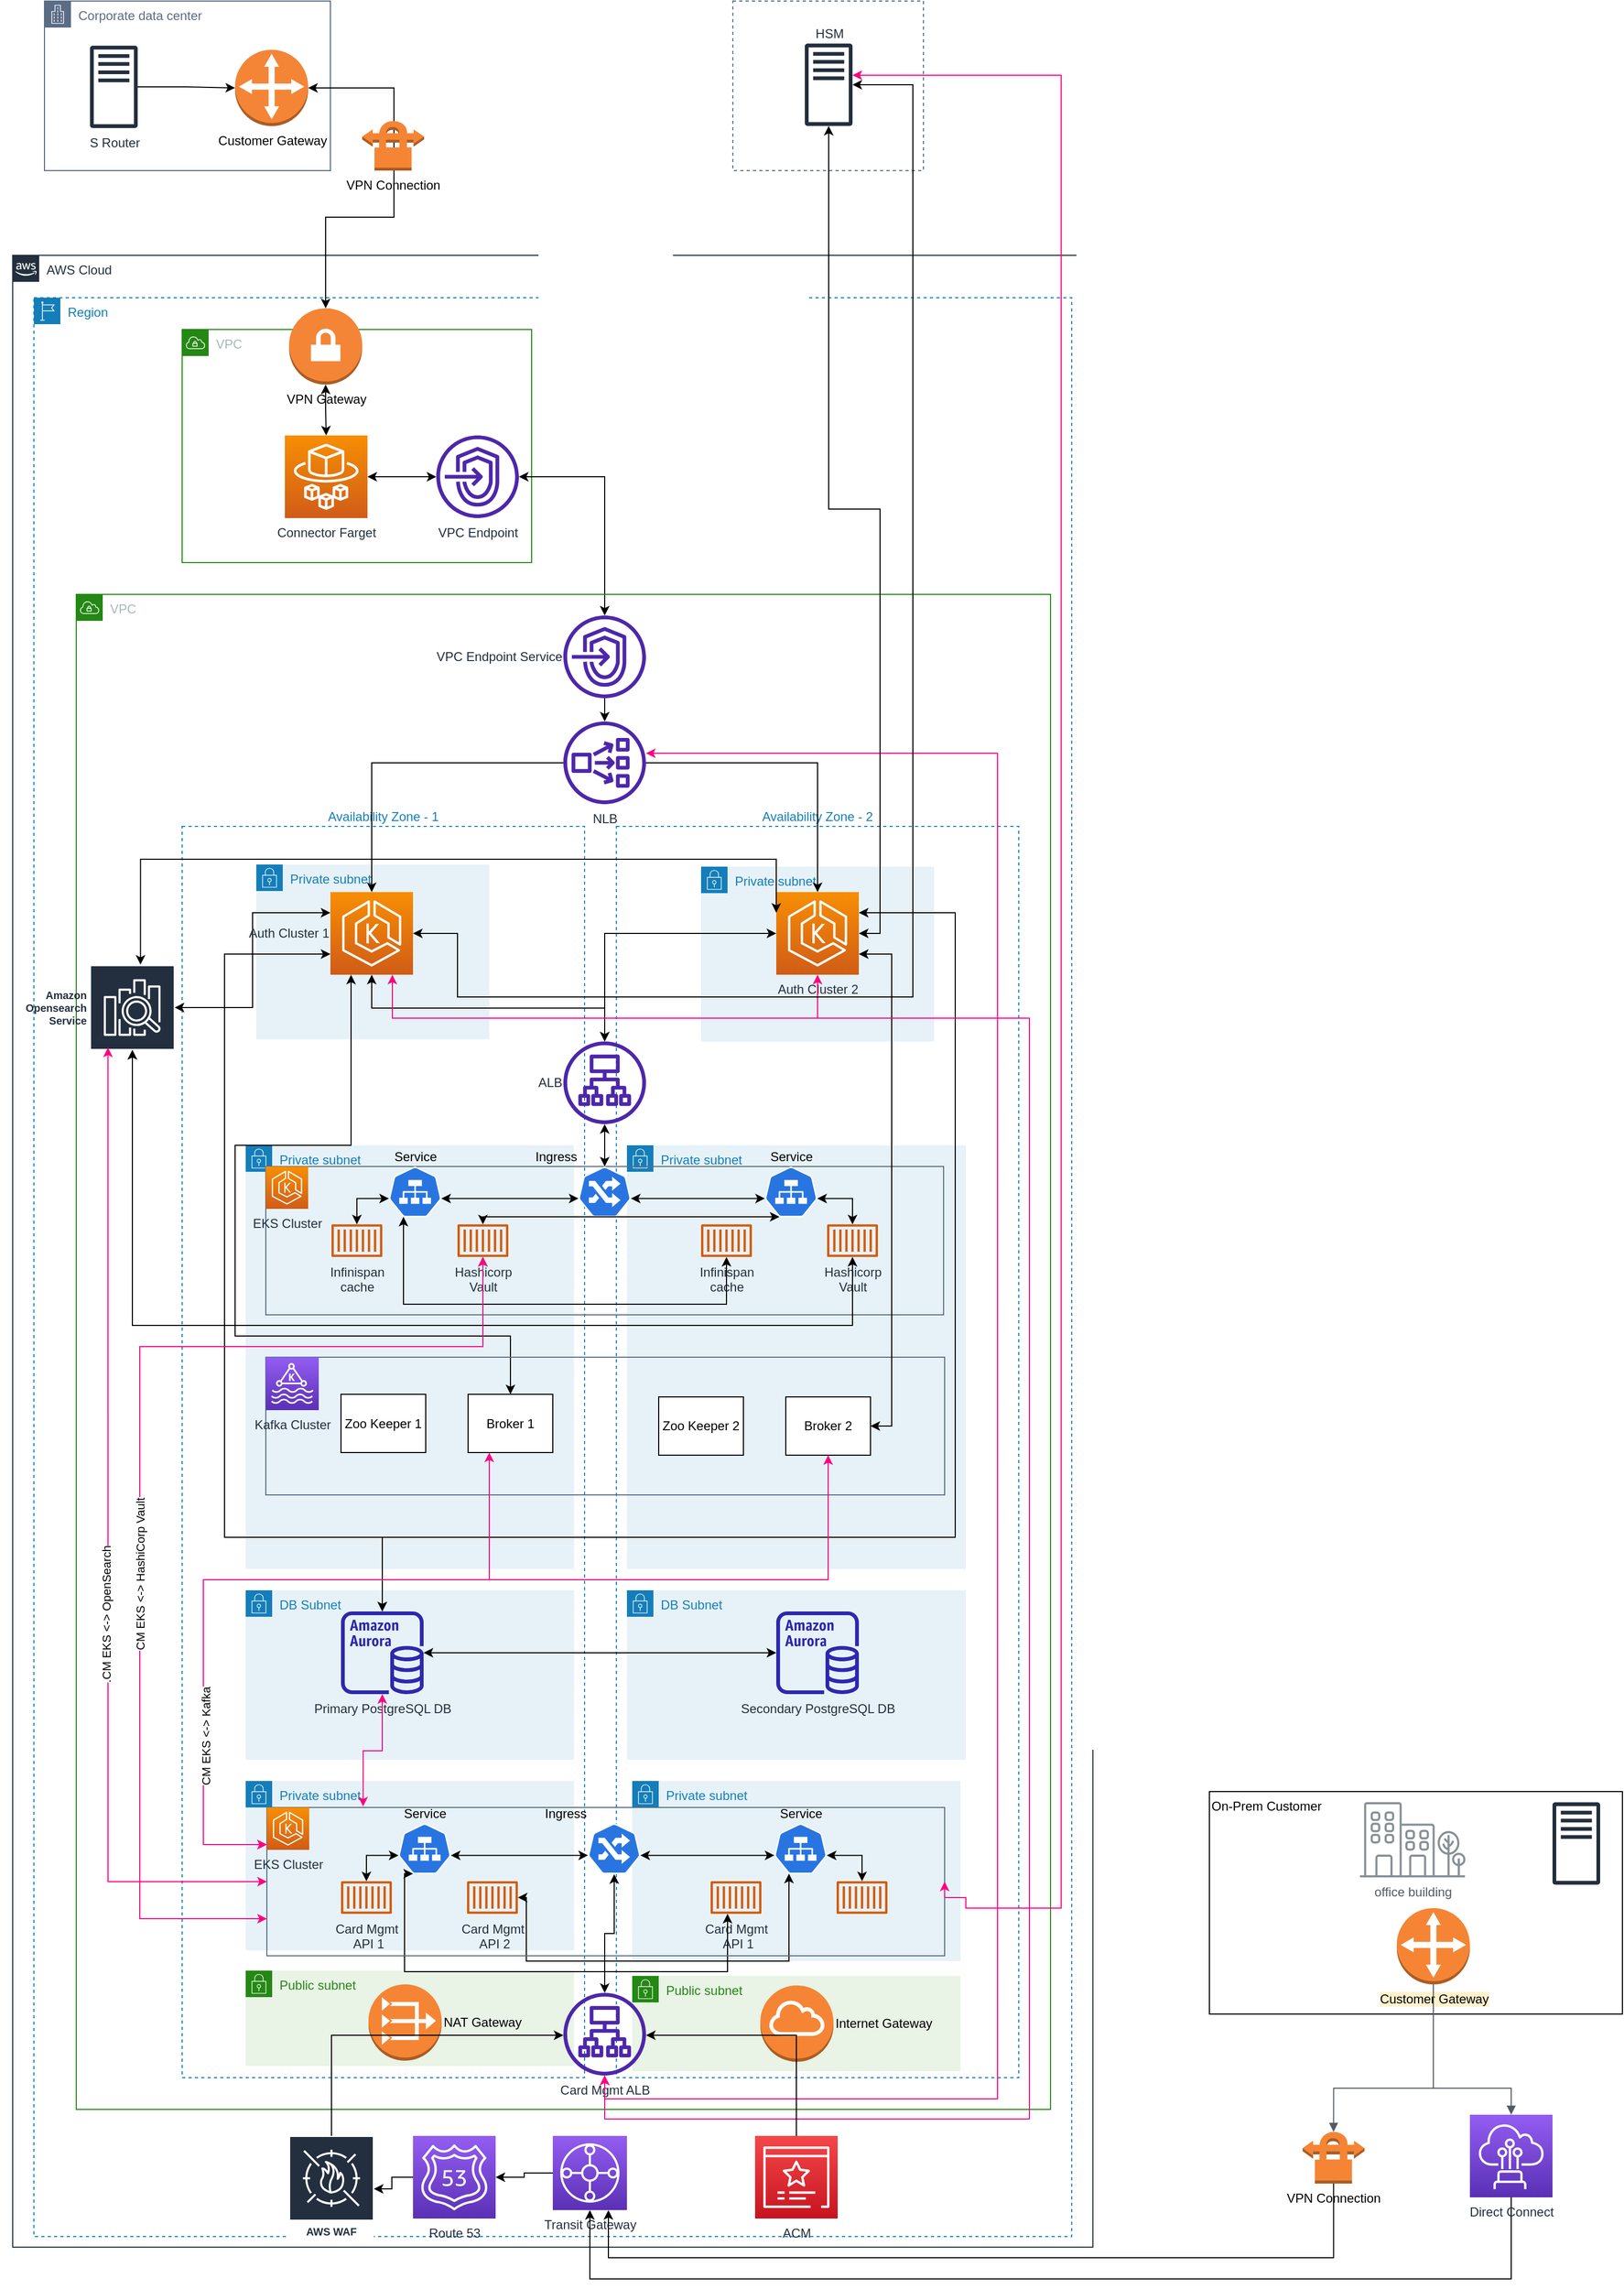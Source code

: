 <mxfile version="17.5.0" type="github">
  <diagram id="ZLm3gOEqDaADDMG7zsBQ" name="Page-1">
    <mxGraphModel dx="1038" dy="579" grid="1" gridSize="10" guides="1" tooltips="1" connect="1" arrows="1" fold="1" page="1" pageScale="1" pageWidth="850" pageHeight="1100" math="0" shadow="0">
      <root>
        <mxCell id="0" />
        <mxCell id="1" parent="0" />
        <mxCell id="WpvP-rq0O9A4-NwhxeJN-8" value="" style="fillColor=none;strokeColor=#5A6C86;dashed=1;verticalAlign=top;fontStyle=0;fontColor=#5A6C86;" parent="1" vertex="1">
          <mxGeometry x="700" y="40" width="180" height="160" as="geometry" />
        </mxCell>
        <mxCell id="sWBqQdJsFsiWwsDBz4wd-2" value="AWS Cloud" style="points=[[0,0],[0.25,0],[0.5,0],[0.75,0],[1,0],[1,0.25],[1,0.5],[1,0.75],[1,1],[0.75,1],[0.5,1],[0.25,1],[0,1],[0,0.75],[0,0.5],[0,0.25]];outlineConnect=0;gradientColor=none;html=1;whiteSpace=wrap;fontSize=12;fontStyle=0;container=1;pointerEvents=0;collapsible=0;recursiveResize=0;shape=mxgraph.aws4.group;grIcon=mxgraph.aws4.group_aws_cloud_alt;strokeColor=#232F3E;fillColor=none;verticalAlign=top;align=left;spacingLeft=30;fontColor=#232F3E;dashed=0;" parent="1" vertex="1">
          <mxGeometry x="20" y="280" width="1020" height="1880" as="geometry" />
        </mxCell>
        <mxCell id="sWBqQdJsFsiWwsDBz4wd-3" value="Region" style="points=[[0,0],[0.25,0],[0.5,0],[0.75,0],[1,0],[1,0.25],[1,0.5],[1,0.75],[1,1],[0.75,1],[0.5,1],[0.25,1],[0,1],[0,0.75],[0,0.5],[0,0.25]];outlineConnect=0;gradientColor=none;html=1;whiteSpace=wrap;fontSize=12;fontStyle=0;container=1;pointerEvents=0;collapsible=0;recursiveResize=0;shape=mxgraph.aws4.group;grIcon=mxgraph.aws4.group_region;strokeColor=#147EBA;fillColor=none;verticalAlign=top;align=left;spacingLeft=30;fontColor=#147EBA;dashed=1;" parent="sWBqQdJsFsiWwsDBz4wd-2" vertex="1">
          <mxGeometry x="20" y="40" width="980" height="1830" as="geometry" />
        </mxCell>
        <mxCell id="sWBqQdJsFsiWwsDBz4wd-5" value="VPC" style="points=[[0,0],[0.25,0],[0.5,0],[0.75,0],[1,0],[1,0.25],[1,0.5],[1,0.75],[1,1],[0.75,1],[0.5,1],[0.25,1],[0,1],[0,0.75],[0,0.5],[0,0.25]];outlineConnect=0;gradientColor=none;html=1;whiteSpace=wrap;fontSize=12;fontStyle=0;container=1;pointerEvents=0;collapsible=0;recursiveResize=0;shape=mxgraph.aws4.group;grIcon=mxgraph.aws4.group_vpc;strokeColor=#248814;fillColor=none;verticalAlign=top;align=left;spacingLeft=30;fontColor=#AAB7B8;dashed=0;" parent="sWBqQdJsFsiWwsDBz4wd-3" vertex="1">
          <mxGeometry x="140" y="30" width="330" height="220" as="geometry" />
        </mxCell>
        <mxCell id="sWBqQdJsFsiWwsDBz4wd-17" style="edgeStyle=orthogonalEdgeStyle;rounded=0;orthogonalLoop=1;jettySize=auto;html=1;startArrow=classic;startFill=1;" parent="sWBqQdJsFsiWwsDBz4wd-5" source="sWBqQdJsFsiWwsDBz4wd-14" target="sWBqQdJsFsiWwsDBz4wd-16" edge="1">
          <mxGeometry relative="1" as="geometry" />
        </mxCell>
        <mxCell id="sWBqQdJsFsiWwsDBz4wd-14" value="Connector Farget" style="sketch=0;points=[[0,0,0],[0.25,0,0],[0.5,0,0],[0.75,0,0],[1,0,0],[0,1,0],[0.25,1,0],[0.5,1,0],[0.75,1,0],[1,1,0],[0,0.25,0],[0,0.5,0],[0,0.75,0],[1,0.25,0],[1,0.5,0],[1,0.75,0]];outlineConnect=0;fontColor=#232F3E;gradientColor=#F78E04;gradientDirection=north;fillColor=#D05C17;strokeColor=#ffffff;dashed=0;verticalLabelPosition=bottom;verticalAlign=top;align=center;html=1;fontSize=12;fontStyle=0;aspect=fixed;shape=mxgraph.aws4.resourceIcon;resIcon=mxgraph.aws4.fargate;" parent="sWBqQdJsFsiWwsDBz4wd-5" vertex="1">
          <mxGeometry x="97" y="100" width="78" height="78" as="geometry" />
        </mxCell>
        <mxCell id="sWBqQdJsFsiWwsDBz4wd-16" value="VPC Endpoint" style="sketch=0;outlineConnect=0;fontColor=#232F3E;gradientColor=none;fillColor=#4D27AA;strokeColor=none;dashed=0;verticalLabelPosition=bottom;verticalAlign=top;align=center;html=1;fontSize=12;fontStyle=0;aspect=fixed;pointerEvents=1;shape=mxgraph.aws4.endpoints;" parent="sWBqQdJsFsiWwsDBz4wd-5" vertex="1">
          <mxGeometry x="240" y="100" width="78" height="78" as="geometry" />
        </mxCell>
        <mxCell id="sWBqQdJsFsiWwsDBz4wd-15" style="edgeStyle=orthogonalEdgeStyle;rounded=0;orthogonalLoop=1;jettySize=auto;html=1;startArrow=classic;startFill=1;" parent="sWBqQdJsFsiWwsDBz4wd-3" source="sWBqQdJsFsiWwsDBz4wd-10" target="sWBqQdJsFsiWwsDBz4wd-14" edge="1">
          <mxGeometry relative="1" as="geometry" />
        </mxCell>
        <mxCell id="sWBqQdJsFsiWwsDBz4wd-10" value="VPN Gateway" style="outlineConnect=0;dashed=0;verticalLabelPosition=bottom;verticalAlign=top;align=center;html=1;shape=mxgraph.aws3.vpn_gateway;fillColor=#F58536;gradientColor=none;" parent="sWBqQdJsFsiWwsDBz4wd-3" vertex="1">
          <mxGeometry x="241" y="10" width="69" height="72" as="geometry" />
        </mxCell>
        <mxCell id="sWBqQdJsFsiWwsDBz4wd-20" style="edgeStyle=orthogonalEdgeStyle;rounded=0;orthogonalLoop=1;jettySize=auto;html=1;startArrow=classic;startFill=1;" parent="sWBqQdJsFsiWwsDBz4wd-3" source="sWBqQdJsFsiWwsDBz4wd-16" target="sWBqQdJsFsiWwsDBz4wd-19" edge="1">
          <mxGeometry relative="1" as="geometry" />
        </mxCell>
        <mxCell id="sWBqQdJsFsiWwsDBz4wd-18" value="VPC" style="points=[[0,0],[0.25,0],[0.5,0],[0.75,0],[1,0],[1,0.25],[1,0.5],[1,0.75],[1,1],[0.75,1],[0.5,1],[0.25,1],[0,1],[0,0.75],[0,0.5],[0,0.25]];outlineConnect=0;gradientColor=none;html=1;whiteSpace=wrap;fontSize=12;fontStyle=0;container=1;pointerEvents=0;collapsible=0;recursiveResize=0;shape=mxgraph.aws4.group;grIcon=mxgraph.aws4.group_vpc;strokeColor=#248814;fillColor=none;verticalAlign=top;align=left;spacingLeft=30;fontColor=#AAB7B8;dashed=0;" parent="sWBqQdJsFsiWwsDBz4wd-3" vertex="1">
          <mxGeometry x="40" y="280" width="920" height="1430" as="geometry" />
        </mxCell>
        <mxCell id="tCZooeBgcqym8o7pdkqs-21" value="Public subnet" style="points=[[0,0],[0.25,0],[0.5,0],[0.75,0],[1,0],[1,0.25],[1,0.5],[1,0.75],[1,1],[0.75,1],[0.5,1],[0.25,1],[0,1],[0,0.75],[0,0.5],[0,0.25]];outlineConnect=0;gradientColor=none;html=1;whiteSpace=wrap;fontSize=12;fontStyle=0;container=1;pointerEvents=0;collapsible=0;recursiveResize=0;shape=mxgraph.aws4.group;grIcon=mxgraph.aws4.group_security_group;grStroke=0;strokeColor=#248814;fillColor=#E9F3E6;verticalAlign=top;align=left;spacingLeft=30;fontColor=#248814;dashed=0;" vertex="1" parent="sWBqQdJsFsiWwsDBz4wd-18">
          <mxGeometry x="160" y="1299" width="310" height="90" as="geometry" />
        </mxCell>
        <mxCell id="tCZooeBgcqym8o7pdkqs-23" value="NAT Gateway" style="outlineConnect=0;dashed=0;verticalLabelPosition=middle;verticalAlign=middle;align=left;html=1;shape=mxgraph.aws3.vpc_nat_gateway;fillColor=#F58534;gradientColor=none;labelPosition=right;" vertex="1" parent="tCZooeBgcqym8o7pdkqs-21">
          <mxGeometry x="116" y="13" width="69" height="72" as="geometry" />
        </mxCell>
        <mxCell id="yjxdZcu7dKZ7Ev10e8hE-45" value="Availability Zone - 1" style="fillColor=none;strokeColor=#147EBA;dashed=1;verticalAlign=bottom;fontStyle=0;fontColor=#147EBA;labelPosition=center;verticalLabelPosition=top;align=center;" parent="sWBqQdJsFsiWwsDBz4wd-18" vertex="1">
          <mxGeometry x="100" y="219" width="380" height="1181" as="geometry" />
        </mxCell>
        <mxCell id="WpvP-rq0O9A4-NwhxeJN-1" value="Availability Zone - 2" style="fillColor=none;strokeColor=#147EBA;dashed=1;verticalAlign=bottom;fontStyle=0;fontColor=#147EBA;labelPosition=center;verticalLabelPosition=top;align=center;" parent="sWBqQdJsFsiWwsDBz4wd-18" vertex="1">
          <mxGeometry x="510" y="219" width="380" height="1181" as="geometry" />
        </mxCell>
        <mxCell id="yjxdZcu7dKZ7Ev10e8hE-30" value="Private subnet" style="points=[[0,0],[0.25,0],[0.5,0],[0.75,0],[1,0],[1,0.25],[1,0.5],[1,0.75],[1,1],[0.75,1],[0.5,1],[0.25,1],[0,1],[0,0.75],[0,0.5],[0,0.25]];outlineConnect=0;gradientColor=none;html=1;whiteSpace=wrap;fontSize=12;fontStyle=0;container=1;pointerEvents=0;collapsible=0;recursiveResize=0;shape=mxgraph.aws4.group;grIcon=mxgraph.aws4.group_security_group;grStroke=0;strokeColor=#147EBA;fillColor=#E6F2F8;verticalAlign=top;align=left;spacingLeft=30;fontColor=#147EBA;dashed=0;" parent="sWBqQdJsFsiWwsDBz4wd-18" vertex="1">
          <mxGeometry x="525" y="1120" width="310" height="170" as="geometry" />
        </mxCell>
        <mxCell id="yjxdZcu7dKZ7Ev10e8hE-29" value="Private subnet" style="points=[[0,0],[0.25,0],[0.5,0],[0.75,0],[1,0],[1,0.25],[1,0.5],[1,0.75],[1,1],[0.75,1],[0.5,1],[0.25,1],[0,1],[0,0.75],[0,0.5],[0,0.25]];outlineConnect=0;gradientColor=none;html=1;whiteSpace=wrap;fontSize=12;fontStyle=0;container=1;pointerEvents=0;collapsible=0;recursiveResize=0;shape=mxgraph.aws4.group;grIcon=mxgraph.aws4.group_security_group;grStroke=0;strokeColor=#147EBA;fillColor=#E6F2F8;verticalAlign=top;align=left;spacingLeft=30;fontColor=#147EBA;dashed=0;" parent="sWBqQdJsFsiWwsDBz4wd-18" vertex="1">
          <mxGeometry x="160" y="1120" width="310" height="160" as="geometry" />
        </mxCell>
        <mxCell id="yjxdZcu7dKZ7Ev10e8hE-16" value="Service" style="sketch=0;html=1;dashed=0;whitespace=wrap;fillColor=#2875E2;strokeColor=#ffffff;points=[[0.005,0.63,0],[0.1,0.2,0],[0.9,0.2,0],[0.5,0,0],[0.995,0.63,0],[0.72,0.99,0],[0.5,1,0],[0.28,0.99,0]];shape=mxgraph.kubernetes.icon;prIcon=svc;labelPosition=center;verticalLabelPosition=top;align=center;verticalAlign=bottom;" parent="yjxdZcu7dKZ7Ev10e8hE-29" vertex="1">
          <mxGeometry x="144" y="40" width="50" height="48" as="geometry" />
        </mxCell>
        <mxCell id="yjxdZcu7dKZ7Ev10e8hE-15" value="Ingress" style="sketch=0;html=1;dashed=0;whitespace=wrap;fillColor=#2875E2;strokeColor=#ffffff;points=[[0.005,0.63,0],[0.1,0.2,0],[0.9,0.2,0],[0.5,0,0],[0.995,0.63,0],[0.72,0.99,0],[0.5,1,0],[0.28,0.99,0]];shape=mxgraph.kubernetes.icon;prIcon=ing;labelPosition=left;verticalLabelPosition=top;align=right;verticalAlign=bottom;" parent="yjxdZcu7dKZ7Ev10e8hE-29" vertex="1">
          <mxGeometry x="323" y="40" width="50" height="48" as="geometry" />
        </mxCell>
        <mxCell id="yjxdZcu7dKZ7Ev10e8hE-17" value="Service" style="sketch=0;html=1;dashed=0;whitespace=wrap;fillColor=#2875E2;strokeColor=#ffffff;points=[[0.005,0.63,0],[0.1,0.2,0],[0.9,0.2,0],[0.5,0,0],[0.995,0.63,0],[0.72,0.99,0],[0.5,1,0],[0.28,0.99,0]];shape=mxgraph.kubernetes.icon;prIcon=svc;labelPosition=center;verticalLabelPosition=top;align=center;verticalAlign=bottom;" parent="yjxdZcu7dKZ7Ev10e8hE-29" vertex="1">
          <mxGeometry x="499" y="40" width="50" height="48" as="geometry" />
        </mxCell>
        <mxCell id="yjxdZcu7dKZ7Ev10e8hE-13" value="&lt;span style=&quot;color: rgba(0 , 0 , 0 , 0) ; font-family: monospace ; font-size: 0px&quot;&gt;C&lt;/span&gt;" style="sketch=0;outlineConnect=0;fontColor=#232F3E;gradientColor=none;fillColor=#D45B07;strokeColor=none;dashed=0;verticalLabelPosition=bottom;verticalAlign=top;align=center;html=1;fontSize=12;fontStyle=0;aspect=fixed;pointerEvents=1;shape=mxgraph.aws4.container_1;" parent="yjxdZcu7dKZ7Ev10e8hE-29" vertex="1">
          <mxGeometry x="558" y="94.5" width="48" height="31" as="geometry" />
        </mxCell>
        <mxCell id="yjxdZcu7dKZ7Ev10e8hE-12" value="Card Mgmt&lt;br&gt;&amp;nbsp;API 1" style="sketch=0;outlineConnect=0;fontColor=#232F3E;gradientColor=none;fillColor=#D45B07;strokeColor=none;dashed=0;verticalLabelPosition=bottom;verticalAlign=top;align=center;html=1;fontSize=12;fontStyle=0;aspect=fixed;pointerEvents=1;shape=mxgraph.aws4.container_1;" parent="yjxdZcu7dKZ7Ev10e8hE-29" vertex="1">
          <mxGeometry x="439" y="94.5" width="48" height="31" as="geometry" />
        </mxCell>
        <mxCell id="yjxdZcu7dKZ7Ev10e8hE-11" value="Card Mgmt&lt;br&gt;&amp;nbsp;API 2" style="sketch=0;outlineConnect=0;fontColor=#232F3E;gradientColor=none;fillColor=#D45B07;strokeColor=none;dashed=0;verticalLabelPosition=bottom;verticalAlign=top;align=center;html=1;fontSize=12;fontStyle=0;aspect=fixed;pointerEvents=1;shape=mxgraph.aws4.container_1;" parent="yjxdZcu7dKZ7Ev10e8hE-29" vertex="1">
          <mxGeometry x="209" y="94.5" width="48" height="31" as="geometry" />
        </mxCell>
        <mxCell id="yjxdZcu7dKZ7Ev10e8hE-10" value="Card Mgmt&lt;br&gt;&amp;nbsp;API 1" style="sketch=0;outlineConnect=0;fontColor=#232F3E;gradientColor=none;fillColor=#D45B07;strokeColor=none;dashed=0;verticalLabelPosition=bottom;verticalAlign=top;align=center;html=1;fontSize=12;fontStyle=0;aspect=fixed;pointerEvents=1;shape=mxgraph.aws4.container_1;" parent="yjxdZcu7dKZ7Ev10e8hE-29" vertex="1">
          <mxGeometry x="90" y="94.5" width="48" height="31" as="geometry" />
        </mxCell>
        <mxCell id="yjxdZcu7dKZ7Ev10e8hE-18" style="edgeStyle=orthogonalEdgeStyle;rounded=0;orthogonalLoop=1;jettySize=auto;html=1;exitX=0.005;exitY=0.63;exitDx=0;exitDy=0;exitPerimeter=0;entryX=0.995;entryY=0.63;entryDx=0;entryDy=0;entryPerimeter=0;startArrow=classic;startFill=1;" parent="yjxdZcu7dKZ7Ev10e8hE-29" source="yjxdZcu7dKZ7Ev10e8hE-15" target="yjxdZcu7dKZ7Ev10e8hE-16" edge="1">
          <mxGeometry relative="1" as="geometry" />
        </mxCell>
        <mxCell id="yjxdZcu7dKZ7Ev10e8hE-21" style="edgeStyle=orthogonalEdgeStyle;rounded=0;orthogonalLoop=1;jettySize=auto;html=1;exitX=0.995;exitY=0.63;exitDx=0;exitDy=0;exitPerimeter=0;entryX=0.005;entryY=0.63;entryDx=0;entryDy=0;entryPerimeter=0;startArrow=classic;startFill=1;" parent="yjxdZcu7dKZ7Ev10e8hE-29" source="yjxdZcu7dKZ7Ev10e8hE-15" target="yjxdZcu7dKZ7Ev10e8hE-17" edge="1">
          <mxGeometry relative="1" as="geometry" />
        </mxCell>
        <mxCell id="yjxdZcu7dKZ7Ev10e8hE-22" style="edgeStyle=orthogonalEdgeStyle;rounded=0;orthogonalLoop=1;jettySize=auto;html=1;exitX=0.995;exitY=0.63;exitDx=0;exitDy=0;exitPerimeter=0;startArrow=classic;startFill=1;" parent="yjxdZcu7dKZ7Ev10e8hE-29" source="yjxdZcu7dKZ7Ev10e8hE-17" target="yjxdZcu7dKZ7Ev10e8hE-13" edge="1">
          <mxGeometry relative="1" as="geometry" />
        </mxCell>
        <mxCell id="yjxdZcu7dKZ7Ev10e8hE-20" style="edgeStyle=orthogonalEdgeStyle;rounded=0;orthogonalLoop=1;jettySize=auto;html=1;exitX=0.28;exitY=0.99;exitDx=0;exitDy=0;exitPerimeter=0;startArrow=classic;startFill=1;" parent="yjxdZcu7dKZ7Ev10e8hE-29" source="yjxdZcu7dKZ7Ev10e8hE-16" target="yjxdZcu7dKZ7Ev10e8hE-12" edge="1">
          <mxGeometry relative="1" as="geometry">
            <Array as="points">
              <mxPoint x="150" y="88" />
              <mxPoint x="150" y="180" />
              <mxPoint x="455" y="180" />
            </Array>
          </mxGeometry>
        </mxCell>
        <mxCell id="yjxdZcu7dKZ7Ev10e8hE-23" style="edgeStyle=orthogonalEdgeStyle;rounded=0;orthogonalLoop=1;jettySize=auto;html=1;exitX=0.28;exitY=0.99;exitDx=0;exitDy=0;exitPerimeter=0;startArrow=classic;startFill=1;" parent="yjxdZcu7dKZ7Ev10e8hE-29" source="yjxdZcu7dKZ7Ev10e8hE-17" target="yjxdZcu7dKZ7Ev10e8hE-11" edge="1">
          <mxGeometry relative="1" as="geometry">
            <Array as="points">
              <mxPoint x="513" y="170" />
              <mxPoint x="265" y="170" />
              <mxPoint x="265" y="110" />
            </Array>
          </mxGeometry>
        </mxCell>
        <mxCell id="yjxdZcu7dKZ7Ev10e8hE-19" style="edgeStyle=orthogonalEdgeStyle;rounded=0;orthogonalLoop=1;jettySize=auto;html=1;exitX=0.005;exitY=0.63;exitDx=0;exitDy=0;exitPerimeter=0;startArrow=classic;startFill=1;" parent="yjxdZcu7dKZ7Ev10e8hE-29" source="yjxdZcu7dKZ7Ev10e8hE-16" target="yjxdZcu7dKZ7Ev10e8hE-10" edge="1">
          <mxGeometry relative="1" as="geometry" />
        </mxCell>
        <mxCell id="yjxdZcu7dKZ7Ev10e8hE-9" value="" style="fillColor=none;strokeColor=#5A6C86;verticalAlign=top;fontStyle=0;fontColor=#5A6C86;" parent="yjxdZcu7dKZ7Ev10e8hE-29" vertex="1">
          <mxGeometry x="20" y="25" width="640" height="140" as="geometry" />
        </mxCell>
        <mxCell id="yjxdZcu7dKZ7Ev10e8hE-6" value="DB Subnet" style="points=[[0,0],[0.25,0],[0.5,0],[0.75,0],[1,0],[1,0.25],[1,0.5],[1,0.75],[1,1],[0.75,1],[0.5,1],[0.25,1],[0,1],[0,0.75],[0,0.5],[0,0.25]];outlineConnect=0;gradientColor=none;html=1;whiteSpace=wrap;fontSize=12;fontStyle=0;container=1;pointerEvents=0;collapsible=0;recursiveResize=0;shape=mxgraph.aws4.group;grIcon=mxgraph.aws4.group_security_group;grStroke=0;strokeColor=#147EBA;fillColor=#E6F2F8;verticalAlign=top;align=left;spacingLeft=30;fontColor=#147EBA;dashed=0;" parent="sWBqQdJsFsiWwsDBz4wd-18" vertex="1">
          <mxGeometry x="520" y="940" width="320" height="160" as="geometry" />
        </mxCell>
        <mxCell id="yjxdZcu7dKZ7Ev10e8hE-5" value="DB Subnet" style="points=[[0,0],[0.25,0],[0.5,0],[0.75,0],[1,0],[1,0.25],[1,0.5],[1,0.75],[1,1],[0.75,1],[0.5,1],[0.25,1],[0,1],[0,0.75],[0,0.5],[0,0.25]];outlineConnect=0;gradientColor=none;html=1;whiteSpace=wrap;fontSize=12;fontStyle=0;container=1;pointerEvents=0;collapsible=0;recursiveResize=0;shape=mxgraph.aws4.group;grIcon=mxgraph.aws4.group_security_group;grStroke=0;strokeColor=#147EBA;fillColor=#E6F2F8;verticalAlign=top;align=left;spacingLeft=30;fontColor=#147EBA;dashed=0;" parent="sWBqQdJsFsiWwsDBz4wd-18" vertex="1">
          <mxGeometry x="160" y="940" width="310" height="160" as="geometry" />
        </mxCell>
        <mxCell id="yjxdZcu7dKZ7Ev10e8hE-4" value="Private subnet" style="points=[[0,0],[0.25,0],[0.5,0],[0.75,0],[1,0],[1,0.25],[1,0.5],[1,0.75],[1,1],[0.75,1],[0.5,1],[0.25,1],[0,1],[0,0.75],[0,0.5],[0,0.25]];outlineConnect=0;gradientColor=none;html=1;whiteSpace=wrap;fontSize=12;fontStyle=0;container=1;pointerEvents=0;collapsible=0;recursiveResize=0;shape=mxgraph.aws4.group;grIcon=mxgraph.aws4.group_security_group;grStroke=0;strokeColor=#147EBA;fillColor=#E6F2F8;verticalAlign=top;align=left;spacingLeft=30;fontColor=#147EBA;dashed=0;" parent="sWBqQdJsFsiWwsDBz4wd-18" vertex="1">
          <mxGeometry x="520" y="520" width="320" height="400" as="geometry" />
        </mxCell>
        <mxCell id="yjxdZcu7dKZ7Ev10e8hE-3" value="Private subnet" style="points=[[0,0],[0.25,0],[0.5,0],[0.75,0],[1,0],[1,0.25],[1,0.5],[1,0.75],[1,1],[0.75,1],[0.5,1],[0.25,1],[0,1],[0,0.75],[0,0.5],[0,0.25]];outlineConnect=0;gradientColor=none;html=1;whiteSpace=wrap;fontSize=12;fontStyle=0;container=1;pointerEvents=0;collapsible=0;recursiveResize=0;shape=mxgraph.aws4.group;grIcon=mxgraph.aws4.group_security_group;grStroke=0;strokeColor=#147EBA;fillColor=#E6F2F8;verticalAlign=top;align=left;spacingLeft=30;fontColor=#147EBA;dashed=0;" parent="sWBqQdJsFsiWwsDBz4wd-18" vertex="1">
          <mxGeometry x="160" y="520" width="310" height="400" as="geometry" />
        </mxCell>
        <mxCell id="yjxdZcu7dKZ7Ev10e8hE-1" value="Private subnet" style="points=[[0,0],[0.25,0],[0.5,0],[0.75,0],[1,0],[1,0.25],[1,0.5],[1,0.75],[1,1],[0.75,1],[0.5,1],[0.25,1],[0,1],[0,0.75],[0,0.5],[0,0.25]];outlineConnect=0;gradientColor=none;html=1;whiteSpace=wrap;fontSize=12;fontStyle=0;container=1;pointerEvents=0;collapsible=0;recursiveResize=0;shape=mxgraph.aws4.group;grIcon=mxgraph.aws4.group_security_group;grStroke=0;strokeColor=#147EBA;fillColor=#E6F2F8;verticalAlign=top;align=left;spacingLeft=30;fontColor=#147EBA;dashed=0;" parent="sWBqQdJsFsiWwsDBz4wd-18" vertex="1">
          <mxGeometry x="170" y="255" width="220" height="165" as="geometry" />
        </mxCell>
        <mxCell id="WpvP-rq0O9A4-NwhxeJN-3" style="edgeStyle=orthogonalEdgeStyle;rounded=0;orthogonalLoop=1;jettySize=auto;html=1;" parent="sWBqQdJsFsiWwsDBz4wd-18" source="sWBqQdJsFsiWwsDBz4wd-19" target="WpvP-rq0O9A4-NwhxeJN-2" edge="1">
          <mxGeometry relative="1" as="geometry" />
        </mxCell>
        <mxCell id="sWBqQdJsFsiWwsDBz4wd-19" value="VPC Endpoint Service" style="sketch=0;outlineConnect=0;fontColor=#232F3E;gradientColor=none;fillColor=#4D27AA;strokeColor=none;dashed=0;verticalLabelPosition=middle;verticalAlign=middle;align=right;html=1;fontSize=12;fontStyle=0;aspect=fixed;pointerEvents=1;shape=mxgraph.aws4.endpoints;labelPosition=left;" parent="sWBqQdJsFsiWwsDBz4wd-18" vertex="1">
          <mxGeometry x="460" y="20" width="78" height="78" as="geometry" />
        </mxCell>
        <mxCell id="WpvP-rq0O9A4-NwhxeJN-25" style="edgeStyle=orthogonalEdgeStyle;rounded=0;orthogonalLoop=1;jettySize=auto;html=1;exitX=0.5;exitY=1;exitDx=0;exitDy=0;exitPerimeter=0;startArrow=classic;startFill=1;" parent="sWBqQdJsFsiWwsDBz4wd-18" source="sWBqQdJsFsiWwsDBz4wd-22" target="WpvP-rq0O9A4-NwhxeJN-20" edge="1">
          <mxGeometry relative="1" as="geometry" />
        </mxCell>
        <mxCell id="WpvP-rq0O9A4-NwhxeJN-42" style="edgeStyle=orthogonalEdgeStyle;rounded=0;orthogonalLoop=1;jettySize=auto;html=1;exitX=0.25;exitY=1;exitDx=0;exitDy=0;exitPerimeter=0;entryX=0.5;entryY=0;entryDx=0;entryDy=0;startArrow=classic;startFill=1;" parent="sWBqQdJsFsiWwsDBz4wd-18" source="sWBqQdJsFsiWwsDBz4wd-22" target="WpvP-rq0O9A4-NwhxeJN-39" edge="1">
          <mxGeometry relative="1" as="geometry">
            <Array as="points">
              <mxPoint x="260" y="520" />
              <mxPoint x="150" y="520" />
              <mxPoint x="150" y="700" />
              <mxPoint x="410" y="700" />
            </Array>
          </mxGeometry>
        </mxCell>
        <mxCell id="WpvP-rq0O9A4-NwhxeJN-47" style="edgeStyle=orthogonalEdgeStyle;rounded=0;orthogonalLoop=1;jettySize=auto;html=1;exitX=0;exitY=0.75;exitDx=0;exitDy=0;exitPerimeter=0;startArrow=classic;startFill=1;" parent="sWBqQdJsFsiWwsDBz4wd-18" source="sWBqQdJsFsiWwsDBz4wd-22" target="WpvP-rq0O9A4-NwhxeJN-44" edge="1">
          <mxGeometry relative="1" as="geometry">
            <Array as="points">
              <mxPoint x="140" y="340" />
              <mxPoint x="140" y="890" />
              <mxPoint x="289" y="890" />
            </Array>
          </mxGeometry>
        </mxCell>
        <mxCell id="WpvP-rq0O9A4-NwhxeJN-50" style="edgeStyle=orthogonalEdgeStyle;rounded=0;orthogonalLoop=1;jettySize=auto;html=1;exitX=0;exitY=0.25;exitDx=0;exitDy=0;exitPerimeter=0;startArrow=classic;startFill=1;" parent="sWBqQdJsFsiWwsDBz4wd-18" source="sWBqQdJsFsiWwsDBz4wd-22" target="WpvP-rq0O9A4-NwhxeJN-4" edge="1">
          <mxGeometry relative="1" as="geometry" />
        </mxCell>
        <mxCell id="sWBqQdJsFsiWwsDBz4wd-22" value="Auth Cluster 1" style="sketch=0;points=[[0,0,0],[0.25,0,0],[0.5,0,0],[0.75,0,0],[1,0,0],[0,1,0],[0.25,1,0],[0.5,1,0],[0.75,1,0],[1,1,0],[0,0.25,0],[0,0.5,0],[0,0.75,0],[1,0.25,0],[1,0.5,0],[1,0.75,0]];outlineConnect=0;fontColor=#232F3E;gradientColor=#F78E04;gradientDirection=north;fillColor=#D05C17;strokeColor=#ffffff;dashed=0;verticalLabelPosition=middle;verticalAlign=middle;align=right;html=1;fontSize=12;fontStyle=0;aspect=fixed;shape=mxgraph.aws4.resourceIcon;resIcon=mxgraph.aws4.eks;labelPosition=left;" parent="sWBqQdJsFsiWwsDBz4wd-18" vertex="1">
          <mxGeometry x="240" y="281" width="78" height="78" as="geometry" />
        </mxCell>
        <mxCell id="WpvP-rq0O9A4-NwhxeJN-6" style="edgeStyle=orthogonalEdgeStyle;rounded=0;orthogonalLoop=1;jettySize=auto;html=1;entryX=0.5;entryY=0;entryDx=0;entryDy=0;entryPerimeter=0;" parent="sWBqQdJsFsiWwsDBz4wd-18" source="WpvP-rq0O9A4-NwhxeJN-2" target="sWBqQdJsFsiWwsDBz4wd-22" edge="1">
          <mxGeometry relative="1" as="geometry" />
        </mxCell>
        <mxCell id="WpvP-rq0O9A4-NwhxeJN-2" value="NLB" style="sketch=0;outlineConnect=0;fontColor=#232F3E;gradientColor=none;fillColor=#4D27AA;strokeColor=none;dashed=0;verticalLabelPosition=bottom;verticalAlign=top;align=center;html=1;fontSize=12;fontStyle=0;aspect=fixed;pointerEvents=1;shape=mxgraph.aws4.network_load_balancer;" parent="sWBqQdJsFsiWwsDBz4wd-18" vertex="1">
          <mxGeometry x="460" y="120" width="78" height="78" as="geometry" />
        </mxCell>
        <mxCell id="WpvP-rq0O9A4-NwhxeJN-4" value="Amazon Opensearch Service" style="sketch=0;outlineConnect=0;fontColor=#232F3E;gradientColor=none;strokeColor=#ffffff;fillColor=#232F3E;dashed=0;verticalLabelPosition=middle;verticalAlign=middle;align=right;html=1;whiteSpace=wrap;fontSize=10;fontStyle=1;spacing=3;shape=mxgraph.aws4.productIcon;prIcon=mxgraph.aws4.elasticsearch_service;labelPosition=left;" parent="sWBqQdJsFsiWwsDBz4wd-18" vertex="1">
          <mxGeometry x="13" y="350" width="80" height="80" as="geometry" />
        </mxCell>
        <mxCell id="WpvP-rq0O9A4-NwhxeJN-18" value="" style="group;labelPosition=center;verticalLabelPosition=top;align=center;verticalAlign=bottom;" parent="sWBqQdJsFsiWwsDBz4wd-18" vertex="1" connectable="0">
          <mxGeometry x="179" y="540" width="640" height="140" as="geometry" />
        </mxCell>
        <mxCell id="yjxdZcu7dKZ7Ev10e8hE-7" value="" style="group" parent="WpvP-rq0O9A4-NwhxeJN-18" vertex="1" connectable="0">
          <mxGeometry width="640" height="140" as="geometry" />
        </mxCell>
        <mxCell id="WpvP-rq0O9A4-NwhxeJN-13" value="" style="fillColor=none;strokeColor=#5A6C86;verticalAlign=top;fontStyle=0;fontColor=#5A6C86;" parent="yjxdZcu7dKZ7Ev10e8hE-7" vertex="1">
          <mxGeometry width="640" height="140" as="geometry" />
        </mxCell>
        <mxCell id="WpvP-rq0O9A4-NwhxeJN-14" value="Infinispan&lt;br&gt;cache" style="sketch=0;outlineConnect=0;fontColor=#232F3E;gradientColor=none;fillColor=#D45B07;strokeColor=none;dashed=0;verticalLabelPosition=bottom;verticalAlign=top;align=center;html=1;fontSize=12;fontStyle=0;aspect=fixed;pointerEvents=1;shape=mxgraph.aws4.container_1;" parent="yjxdZcu7dKZ7Ev10e8hE-7" vertex="1">
          <mxGeometry x="62" y="54.5" width="48" height="31" as="geometry" />
        </mxCell>
        <mxCell id="WpvP-rq0O9A4-NwhxeJN-15" value="Hashicorp&lt;br&gt;Vault" style="sketch=0;outlineConnect=0;fontColor=#232F3E;gradientColor=none;fillColor=#D45B07;strokeColor=none;dashed=0;verticalLabelPosition=bottom;verticalAlign=top;align=center;html=1;fontSize=12;fontStyle=0;aspect=fixed;pointerEvents=1;shape=mxgraph.aws4.container_1;" parent="yjxdZcu7dKZ7Ev10e8hE-7" vertex="1">
          <mxGeometry x="181" y="54.5" width="48" height="31" as="geometry" />
        </mxCell>
        <mxCell id="WpvP-rq0O9A4-NwhxeJN-16" value="Infinispan&lt;br&gt;cache" style="sketch=0;outlineConnect=0;fontColor=#232F3E;gradientColor=none;fillColor=#D45B07;strokeColor=none;dashed=0;verticalLabelPosition=bottom;verticalAlign=top;align=center;html=1;fontSize=12;fontStyle=0;aspect=fixed;pointerEvents=1;shape=mxgraph.aws4.container_1;" parent="yjxdZcu7dKZ7Ev10e8hE-7" vertex="1">
          <mxGeometry x="411" y="54.5" width="48" height="31" as="geometry" />
        </mxCell>
        <mxCell id="WpvP-rq0O9A4-NwhxeJN-17" value="Hashicorp&lt;br&gt;Vault" style="sketch=0;outlineConnect=0;fontColor=#232F3E;gradientColor=none;fillColor=#D45B07;strokeColor=none;dashed=0;verticalLabelPosition=bottom;verticalAlign=top;align=center;html=1;fontSize=12;fontStyle=0;aspect=fixed;pointerEvents=1;shape=mxgraph.aws4.container_1;" parent="yjxdZcu7dKZ7Ev10e8hE-7" vertex="1">
          <mxGeometry x="530" y="54.5" width="48" height="31" as="geometry" />
        </mxCell>
        <mxCell id="WpvP-rq0O9A4-NwhxeJN-19" value="EKS Cluster" style="sketch=0;points=[[0,0,0],[0.25,0,0],[0.5,0,0],[0.75,0,0],[1,0,0],[0,1,0],[0.25,1,0],[0.5,1,0],[0.75,1,0],[1,1,0],[0,0.25,0],[0,0.5,0],[0,0.75,0],[1,0.25,0],[1,0.5,0],[1,0.75,0]];outlineConnect=0;fontColor=#232F3E;gradientColor=#F78E04;gradientDirection=north;fillColor=#D05C17;strokeColor=#ffffff;dashed=0;verticalLabelPosition=bottom;verticalAlign=top;align=center;html=1;fontSize=12;fontStyle=0;aspect=fixed;shape=mxgraph.aws4.resourceIcon;resIcon=mxgraph.aws4.eks;" parent="yjxdZcu7dKZ7Ev10e8hE-7" vertex="1">
          <mxGeometry width="40" height="40" as="geometry" />
        </mxCell>
        <mxCell id="WpvP-rq0O9A4-NwhxeJN-21" value="Ingress" style="sketch=0;html=1;dashed=0;whitespace=wrap;fillColor=#2875E2;strokeColor=#ffffff;points=[[0.005,0.63,0],[0.1,0.2,0],[0.9,0.2,0],[0.5,0,0],[0.995,0.63,0],[0.72,0.99,0],[0.5,1,0],[0.28,0.99,0]];shape=mxgraph.kubernetes.icon;prIcon=ing;labelPosition=left;verticalLabelPosition=top;align=right;verticalAlign=bottom;" parent="yjxdZcu7dKZ7Ev10e8hE-7" vertex="1">
          <mxGeometry x="295" width="50" height="48" as="geometry" />
        </mxCell>
        <mxCell id="WpvP-rq0O9A4-NwhxeJN-22" value="Service" style="sketch=0;html=1;dashed=0;whitespace=wrap;fillColor=#2875E2;strokeColor=#ffffff;points=[[0.005,0.63,0],[0.1,0.2,0],[0.9,0.2,0],[0.5,0,0],[0.995,0.63,0],[0.72,0.99,0],[0.5,1,0],[0.28,0.99,0]];shape=mxgraph.kubernetes.icon;prIcon=svc;labelPosition=center;verticalLabelPosition=top;align=center;verticalAlign=bottom;" parent="yjxdZcu7dKZ7Ev10e8hE-7" vertex="1">
          <mxGeometry x="116" width="50" height="48" as="geometry" />
        </mxCell>
        <mxCell id="WpvP-rq0O9A4-NwhxeJN-23" value="Service" style="sketch=0;html=1;dashed=0;whitespace=wrap;fillColor=#2875E2;strokeColor=#ffffff;points=[[0.005,0.63,0],[0.1,0.2,0],[0.9,0.2,0],[0.5,0,0],[0.995,0.63,0],[0.72,0.99,0],[0.5,1,0],[0.28,0.99,0]];shape=mxgraph.kubernetes.icon;prIcon=svc;labelPosition=center;verticalLabelPosition=top;align=center;verticalAlign=bottom;" parent="yjxdZcu7dKZ7Ev10e8hE-7" vertex="1">
          <mxGeometry x="471" width="50" height="48" as="geometry" />
        </mxCell>
        <mxCell id="WpvP-rq0O9A4-NwhxeJN-27" style="edgeStyle=orthogonalEdgeStyle;rounded=0;orthogonalLoop=1;jettySize=auto;html=1;exitX=0.005;exitY=0.63;exitDx=0;exitDy=0;exitPerimeter=0;entryX=0.995;entryY=0.63;entryDx=0;entryDy=0;entryPerimeter=0;startArrow=classic;startFill=1;" parent="yjxdZcu7dKZ7Ev10e8hE-7" source="WpvP-rq0O9A4-NwhxeJN-21" target="WpvP-rq0O9A4-NwhxeJN-22" edge="1">
          <mxGeometry relative="1" as="geometry" />
        </mxCell>
        <mxCell id="WpvP-rq0O9A4-NwhxeJN-30" style="edgeStyle=orthogonalEdgeStyle;rounded=0;orthogonalLoop=1;jettySize=auto;html=1;exitX=0.005;exitY=0.63;exitDx=0;exitDy=0;exitPerimeter=0;startArrow=classic;startFill=1;" parent="yjxdZcu7dKZ7Ev10e8hE-7" source="WpvP-rq0O9A4-NwhxeJN-22" target="WpvP-rq0O9A4-NwhxeJN-14" edge="1">
          <mxGeometry relative="1" as="geometry" />
        </mxCell>
        <mxCell id="WpvP-rq0O9A4-NwhxeJN-31" style="edgeStyle=orthogonalEdgeStyle;rounded=0;orthogonalLoop=1;jettySize=auto;html=1;exitX=0.28;exitY=0.99;exitDx=0;exitDy=0;exitPerimeter=0;startArrow=classic;startFill=1;" parent="yjxdZcu7dKZ7Ev10e8hE-7" source="WpvP-rq0O9A4-NwhxeJN-22" target="WpvP-rq0O9A4-NwhxeJN-16" edge="1">
          <mxGeometry relative="1" as="geometry">
            <Array as="points">
              <mxPoint x="130" y="130" />
              <mxPoint x="435" y="130" />
            </Array>
          </mxGeometry>
        </mxCell>
        <mxCell id="WpvP-rq0O9A4-NwhxeJN-29" style="edgeStyle=orthogonalEdgeStyle;rounded=0;orthogonalLoop=1;jettySize=auto;html=1;exitX=0.995;exitY=0.63;exitDx=0;exitDy=0;exitPerimeter=0;entryX=0.005;entryY=0.63;entryDx=0;entryDy=0;entryPerimeter=0;startArrow=classic;startFill=1;" parent="yjxdZcu7dKZ7Ev10e8hE-7" source="WpvP-rq0O9A4-NwhxeJN-21" target="WpvP-rq0O9A4-NwhxeJN-23" edge="1">
          <mxGeometry relative="1" as="geometry" />
        </mxCell>
        <mxCell id="WpvP-rq0O9A4-NwhxeJN-32" style="edgeStyle=orthogonalEdgeStyle;rounded=0;orthogonalLoop=1;jettySize=auto;html=1;exitX=0.995;exitY=0.63;exitDx=0;exitDy=0;exitPerimeter=0;startArrow=classic;startFill=1;" parent="yjxdZcu7dKZ7Ev10e8hE-7" source="WpvP-rq0O9A4-NwhxeJN-23" target="WpvP-rq0O9A4-NwhxeJN-17" edge="1">
          <mxGeometry relative="1" as="geometry" />
        </mxCell>
        <mxCell id="WpvP-rq0O9A4-NwhxeJN-33" style="edgeStyle=orthogonalEdgeStyle;rounded=0;orthogonalLoop=1;jettySize=auto;html=1;exitX=0.28;exitY=0.99;exitDx=0;exitDy=0;exitPerimeter=0;startArrow=classic;startFill=1;" parent="yjxdZcu7dKZ7Ev10e8hE-7" source="WpvP-rq0O9A4-NwhxeJN-23" target="WpvP-rq0O9A4-NwhxeJN-15" edge="1">
          <mxGeometry relative="1" as="geometry">
            <Array as="points">
              <mxPoint x="205" y="48" />
            </Array>
          </mxGeometry>
        </mxCell>
        <mxCell id="WpvP-rq0O9A4-NwhxeJN-24" style="edgeStyle=orthogonalEdgeStyle;rounded=0;orthogonalLoop=1;jettySize=auto;html=1;entryX=0.5;entryY=0;entryDx=0;entryDy=0;entryPerimeter=0;startArrow=classic;startFill=1;" parent="sWBqQdJsFsiWwsDBz4wd-18" source="WpvP-rq0O9A4-NwhxeJN-20" target="WpvP-rq0O9A4-NwhxeJN-21" edge="1">
          <mxGeometry relative="1" as="geometry" />
        </mxCell>
        <mxCell id="WpvP-rq0O9A4-NwhxeJN-20" value="ALB" style="sketch=0;outlineConnect=0;fontColor=#232F3E;gradientColor=none;fillColor=#4D27AA;strokeColor=none;dashed=0;verticalLabelPosition=middle;verticalAlign=middle;align=right;html=1;fontSize=12;fontStyle=0;aspect=fixed;pointerEvents=1;shape=mxgraph.aws4.application_load_balancer;labelPosition=left;" parent="sWBqQdJsFsiWwsDBz4wd-18" vertex="1">
          <mxGeometry x="460" y="422" width="78" height="78" as="geometry" />
        </mxCell>
        <mxCell id="WpvP-rq0O9A4-NwhxeJN-34" value="" style="fillColor=none;strokeColor=#5A6C86;verticalAlign=top;fontStyle=0;fontColor=#5A6C86;" parent="sWBqQdJsFsiWwsDBz4wd-18" vertex="1">
          <mxGeometry x="179" y="720" width="641" height="130" as="geometry" />
        </mxCell>
        <mxCell id="WpvP-rq0O9A4-NwhxeJN-35" value="Kafka Cluster" style="sketch=0;points=[[0,0,0],[0.25,0,0],[0.5,0,0],[0.75,0,0],[1,0,0],[0,1,0],[0.25,1,0],[0.5,1,0],[0.75,1,0],[1,1,0],[0,0.25,0],[0,0.5,0],[0,0.75,0],[1,0.25,0],[1,0.5,0],[1,0.75,0]];outlineConnect=0;fontColor=#232F3E;gradientColor=#945DF2;gradientDirection=north;fillColor=#5A30B5;strokeColor=#ffffff;dashed=0;verticalLabelPosition=bottom;verticalAlign=top;align=center;html=1;fontSize=12;fontStyle=0;aspect=fixed;shape=mxgraph.aws4.resourceIcon;resIcon=mxgraph.aws4.managed_streaming_for_kafka;" parent="sWBqQdJsFsiWwsDBz4wd-18" vertex="1">
          <mxGeometry x="179" y="720" width="50" height="50" as="geometry" />
        </mxCell>
        <mxCell id="WpvP-rq0O9A4-NwhxeJN-38" value="Zoo Keeper 1" style="whiteSpace=wrap;html=1;" parent="sWBqQdJsFsiWwsDBz4wd-18" vertex="1">
          <mxGeometry x="250" y="755" width="80" height="55" as="geometry" />
        </mxCell>
        <mxCell id="WpvP-rq0O9A4-NwhxeJN-39" value="Broker 1" style="whiteSpace=wrap;html=1;" parent="sWBqQdJsFsiWwsDBz4wd-18" vertex="1">
          <mxGeometry x="370" y="755" width="80" height="55" as="geometry" />
        </mxCell>
        <mxCell id="WpvP-rq0O9A4-NwhxeJN-40" value="Zoo Keeper 2" style="whiteSpace=wrap;html=1;" parent="sWBqQdJsFsiWwsDBz4wd-18" vertex="1">
          <mxGeometry x="550" y="757.5" width="80" height="55" as="geometry" />
        </mxCell>
        <mxCell id="WpvP-rq0O9A4-NwhxeJN-41" value="Broker 2" style="whiteSpace=wrap;html=1;" parent="sWBqQdJsFsiWwsDBz4wd-18" vertex="1">
          <mxGeometry x="670" y="757.5" width="80" height="55" as="geometry" />
        </mxCell>
        <mxCell id="WpvP-rq0O9A4-NwhxeJN-46" style="edgeStyle=orthogonalEdgeStyle;rounded=0;orthogonalLoop=1;jettySize=auto;html=1;startArrow=classic;startFill=1;" parent="sWBqQdJsFsiWwsDBz4wd-18" source="WpvP-rq0O9A4-NwhxeJN-44" target="WpvP-rq0O9A4-NwhxeJN-45" edge="1">
          <mxGeometry relative="1" as="geometry" />
        </mxCell>
        <mxCell id="WpvP-rq0O9A4-NwhxeJN-44" value="Primary PostgreSQL DB" style="sketch=0;outlineConnect=0;fontColor=#232F3E;gradientColor=none;fillColor=#2E27AD;strokeColor=none;dashed=0;verticalLabelPosition=bottom;verticalAlign=top;align=center;html=1;fontSize=12;fontStyle=0;aspect=fixed;pointerEvents=1;shape=mxgraph.aws4.aurora_instance;" parent="sWBqQdJsFsiWwsDBz4wd-18" vertex="1">
          <mxGeometry x="250" y="960" width="78" height="78" as="geometry" />
        </mxCell>
        <mxCell id="WpvP-rq0O9A4-NwhxeJN-45" value="Secondary PostgreSQL DB" style="sketch=0;outlineConnect=0;fontColor=#232F3E;gradientColor=none;fillColor=#2E27AD;strokeColor=none;dashed=0;verticalLabelPosition=bottom;verticalAlign=top;align=center;html=1;fontSize=12;fontStyle=0;aspect=fixed;pointerEvents=1;shape=mxgraph.aws4.aurora_instance;" parent="sWBqQdJsFsiWwsDBz4wd-18" vertex="1">
          <mxGeometry x="661" y="960" width="78" height="78" as="geometry" />
        </mxCell>
        <mxCell id="WpvP-rq0O9A4-NwhxeJN-52" style="edgeStyle=orthogonalEdgeStyle;rounded=0;orthogonalLoop=1;jettySize=auto;html=1;startArrow=classic;startFill=1;" parent="sWBqQdJsFsiWwsDBz4wd-18" source="WpvP-rq0O9A4-NwhxeJN-15" target="WpvP-rq0O9A4-NwhxeJN-4" edge="1">
          <mxGeometry relative="1" as="geometry">
            <Array as="points">
              <mxPoint x="384" y="690" />
              <mxPoint x="53" y="690" />
            </Array>
          </mxGeometry>
        </mxCell>
        <mxCell id="WpvP-rq0O9A4-NwhxeJN-53" style="edgeStyle=orthogonalEdgeStyle;rounded=0;orthogonalLoop=1;jettySize=auto;html=1;startArrow=classic;startFill=1;" parent="sWBqQdJsFsiWwsDBz4wd-18" source="WpvP-rq0O9A4-NwhxeJN-17" target="WpvP-rq0O9A4-NwhxeJN-4" edge="1">
          <mxGeometry relative="1" as="geometry">
            <Array as="points">
              <mxPoint x="733" y="690" />
              <mxPoint x="53" y="690" />
            </Array>
          </mxGeometry>
        </mxCell>
        <mxCell id="yjxdZcu7dKZ7Ev10e8hE-2" value="Private subnet" style="points=[[0,0],[0.25,0],[0.5,0],[0.75,0],[1,0],[1,0.25],[1,0.5],[1,0.75],[1,1],[0.75,1],[0.5,1],[0.25,1],[0,1],[0,0.75],[0,0.5],[0,0.25]];outlineConnect=0;gradientColor=none;html=1;whiteSpace=wrap;fontSize=12;fontStyle=0;container=1;pointerEvents=0;collapsible=0;recursiveResize=0;shape=mxgraph.aws4.group;grIcon=mxgraph.aws4.group_security_group;grStroke=0;strokeColor=#147EBA;fillColor=#E6F2F8;verticalAlign=top;align=left;spacingLeft=30;fontColor=#147EBA;dashed=0;" parent="sWBqQdJsFsiWwsDBz4wd-18" vertex="1">
          <mxGeometry x="590" y="257" width="220" height="165" as="geometry" />
        </mxCell>
        <mxCell id="WpvP-rq0O9A4-NwhxeJN-5" value="Auth Cluster 2" style="sketch=0;points=[[0,0,0],[0.25,0,0],[0.5,0,0],[0.75,0,0],[1,0,0],[0,1,0],[0.25,1,0],[0.5,1,0],[0.75,1,0],[1,1,0],[0,0.25,0],[0,0.5,0],[0,0.75,0],[1,0.25,0],[1,0.5,0],[1,0.75,0]];outlineConnect=0;fontColor=#232F3E;gradientColor=#F78E04;gradientDirection=north;fillColor=#D05C17;strokeColor=#ffffff;dashed=0;verticalLabelPosition=bottom;verticalAlign=top;align=center;html=1;fontSize=12;fontStyle=0;aspect=fixed;shape=mxgraph.aws4.resourceIcon;resIcon=mxgraph.aws4.eks;labelPosition=center;" parent="sWBqQdJsFsiWwsDBz4wd-18" vertex="1">
          <mxGeometry x="661" y="281" width="78" height="78" as="geometry" />
        </mxCell>
        <mxCell id="WpvP-rq0O9A4-NwhxeJN-26" style="edgeStyle=orthogonalEdgeStyle;rounded=0;orthogonalLoop=1;jettySize=auto;html=1;startArrow=classic;startFill=1;" parent="sWBqQdJsFsiWwsDBz4wd-18" source="WpvP-rq0O9A4-NwhxeJN-5" target="WpvP-rq0O9A4-NwhxeJN-20" edge="1">
          <mxGeometry relative="1" as="geometry" />
        </mxCell>
        <mxCell id="WpvP-rq0O9A4-NwhxeJN-43" style="edgeStyle=orthogonalEdgeStyle;rounded=0;orthogonalLoop=1;jettySize=auto;html=1;exitX=1;exitY=0.75;exitDx=0;exitDy=0;exitPerimeter=0;entryX=1;entryY=0.5;entryDx=0;entryDy=0;startArrow=classic;startFill=1;" parent="sWBqQdJsFsiWwsDBz4wd-18" source="WpvP-rq0O9A4-NwhxeJN-5" target="WpvP-rq0O9A4-NwhxeJN-41" edge="1">
          <mxGeometry relative="1" as="geometry" />
        </mxCell>
        <mxCell id="WpvP-rq0O9A4-NwhxeJN-49" style="edgeStyle=orthogonalEdgeStyle;rounded=0;orthogonalLoop=1;jettySize=auto;html=1;exitX=1;exitY=0.25;exitDx=0;exitDy=0;exitPerimeter=0;startArrow=classic;startFill=1;" parent="sWBqQdJsFsiWwsDBz4wd-18" source="WpvP-rq0O9A4-NwhxeJN-5" target="WpvP-rq0O9A4-NwhxeJN-44" edge="1">
          <mxGeometry relative="1" as="geometry">
            <Array as="points">
              <mxPoint x="830" y="301" />
              <mxPoint x="830" y="890" />
              <mxPoint x="289" y="890" />
            </Array>
          </mxGeometry>
        </mxCell>
        <mxCell id="WpvP-rq0O9A4-NwhxeJN-51" style="edgeStyle=orthogonalEdgeStyle;rounded=0;orthogonalLoop=1;jettySize=auto;html=1;exitX=0;exitY=0.25;exitDx=0;exitDy=0;exitPerimeter=0;entryX=0.596;entryY=-0.006;entryDx=0;entryDy=0;entryPerimeter=0;startArrow=classic;startFill=1;" parent="sWBqQdJsFsiWwsDBz4wd-18" source="WpvP-rq0O9A4-NwhxeJN-5" target="WpvP-rq0O9A4-NwhxeJN-4" edge="1">
          <mxGeometry relative="1" as="geometry">
            <Array as="points">
              <mxPoint x="661" y="250" />
              <mxPoint x="61" y="250" />
            </Array>
          </mxGeometry>
        </mxCell>
        <mxCell id="WpvP-rq0O9A4-NwhxeJN-7" style="edgeStyle=orthogonalEdgeStyle;rounded=0;orthogonalLoop=1;jettySize=auto;html=1;" parent="sWBqQdJsFsiWwsDBz4wd-18" source="WpvP-rq0O9A4-NwhxeJN-2" target="WpvP-rq0O9A4-NwhxeJN-5" edge="1">
          <mxGeometry relative="1" as="geometry" />
        </mxCell>
        <mxCell id="yjxdZcu7dKZ7Ev10e8hE-41" style="edgeStyle=orthogonalEdgeStyle;rounded=0;orthogonalLoop=1;jettySize=auto;html=1;exitX=0;exitY=0.75;exitDx=0;exitDy=0;startArrow=classic;startFill=1;strokeColor=#FF0080;" parent="sWBqQdJsFsiWwsDBz4wd-18" source="yjxdZcu7dKZ7Ev10e8hE-9" target="WpvP-rq0O9A4-NwhxeJN-15" edge="1">
          <mxGeometry relative="1" as="geometry">
            <Array as="points">
              <mxPoint x="60" y="1250" />
              <mxPoint x="60" y="710" />
              <mxPoint x="384" y="710" />
            </Array>
          </mxGeometry>
        </mxCell>
        <mxCell id="tCZooeBgcqym8o7pdkqs-26" value="CM EKS &amp;lt;-&amp;gt; HashiCorp Vault" style="edgeLabel;html=1;align=center;verticalAlign=middle;resizable=0;points=[];horizontal=0;" vertex="1" connectable="0" parent="yjxdZcu7dKZ7Ev10e8hE-41">
          <mxGeometry x="-0.167" relative="1" as="geometry">
            <mxPoint as="offset" />
          </mxGeometry>
        </mxCell>
        <mxCell id="yjxdZcu7dKZ7Ev10e8hE-28" style="edgeStyle=orthogonalEdgeStyle;rounded=0;orthogonalLoop=1;jettySize=auto;html=1;entryX=0.212;entryY=0.972;entryDx=0;entryDy=0;entryPerimeter=0;startArrow=classic;startFill=1;strokeColor=#FF0080;" parent="sWBqQdJsFsiWwsDBz4wd-18" source="yjxdZcu7dKZ7Ev10e8hE-9" target="WpvP-rq0O9A4-NwhxeJN-4" edge="1">
          <mxGeometry relative="1" as="geometry" />
        </mxCell>
        <mxCell id="tCZooeBgcqym8o7pdkqs-27" value=".CM EKS &amp;lt;-&amp;gt; OpenSearch" style="edgeLabel;html=1;align=center;verticalAlign=middle;resizable=0;points=[];horizontal=0;" vertex="1" connectable="0" parent="yjxdZcu7dKZ7Ev10e8hE-28">
          <mxGeometry x="-0.142" y="2" relative="1" as="geometry">
            <mxPoint as="offset" />
          </mxGeometry>
        </mxCell>
        <mxCell id="yjxdZcu7dKZ7Ev10e8hE-32" style="edgeStyle=orthogonalEdgeStyle;rounded=0;orthogonalLoop=1;jettySize=auto;html=1;entryX=0.142;entryY=-0.007;entryDx=0;entryDy=0;entryPerimeter=0;startArrow=classic;startFill=1;strokeColor=#FF0080;" parent="sWBqQdJsFsiWwsDBz4wd-18" source="WpvP-rq0O9A4-NwhxeJN-44" target="yjxdZcu7dKZ7Ev10e8hE-9" edge="1">
          <mxGeometry relative="1" as="geometry" />
        </mxCell>
        <mxCell id="yjxdZcu7dKZ7Ev10e8hE-49" style="edgeStyle=orthogonalEdgeStyle;rounded=0;orthogonalLoop=1;jettySize=auto;html=1;exitX=0.25;exitY=1;exitDx=0;exitDy=0;entryX=0;entryY=0.25;entryDx=0;entryDy=0;startArrow=classic;startFill=1;strokeColor=#FF0080;" parent="sWBqQdJsFsiWwsDBz4wd-18" source="WpvP-rq0O9A4-NwhxeJN-39" target="yjxdZcu7dKZ7Ev10e8hE-9" edge="1">
          <mxGeometry relative="1" as="geometry">
            <Array as="points">
              <mxPoint x="390" y="930" />
              <mxPoint x="120" y="930" />
              <mxPoint x="120" y="1180" />
            </Array>
          </mxGeometry>
        </mxCell>
        <mxCell id="yjxdZcu7dKZ7Ev10e8hE-51" style="edgeStyle=orthogonalEdgeStyle;rounded=0;orthogonalLoop=1;jettySize=auto;html=1;exitX=0.5;exitY=1;exitDx=0;exitDy=0;entryX=0;entryY=0.25;entryDx=0;entryDy=0;startArrow=classic;startFill=1;strokeColor=#FF0080;" parent="sWBqQdJsFsiWwsDBz4wd-18" source="WpvP-rq0O9A4-NwhxeJN-41" target="yjxdZcu7dKZ7Ev10e8hE-9" edge="1">
          <mxGeometry relative="1" as="geometry">
            <Array as="points">
              <mxPoint x="710" y="930" />
              <mxPoint x="120" y="930" />
              <mxPoint x="120" y="1180" />
            </Array>
          </mxGeometry>
        </mxCell>
        <mxCell id="tCZooeBgcqym8o7pdkqs-25" value="CM EKS &amp;lt;-&amp;gt; Kafka" style="edgeLabel;html=1;align=center;verticalAlign=middle;resizable=0;points=[];horizontal=0;" vertex="1" connectable="0" parent="yjxdZcu7dKZ7Ev10e8hE-51">
          <mxGeometry x="0.68" y="2" relative="1" as="geometry">
            <mxPoint y="1" as="offset" />
          </mxGeometry>
        </mxCell>
        <mxCell id="tCZooeBgcqym8o7pdkqs-22" value="Public subnet" style="points=[[0,0],[0.25,0],[0.5,0],[0.75,0],[1,0],[1,0.25],[1,0.5],[1,0.75],[1,1],[0.75,1],[0.5,1],[0.25,1],[0,1],[0,0.75],[0,0.5],[0,0.25]];outlineConnect=0;gradientColor=none;html=1;whiteSpace=wrap;fontSize=12;fontStyle=0;container=1;pointerEvents=0;collapsible=0;recursiveResize=0;shape=mxgraph.aws4.group;grIcon=mxgraph.aws4.group_security_group;grStroke=0;strokeColor=#248814;fillColor=#E9F3E6;verticalAlign=top;align=left;spacingLeft=30;fontColor=#248814;dashed=0;" vertex="1" parent="sWBqQdJsFsiWwsDBz4wd-18">
          <mxGeometry x="525" y="1304" width="310" height="90" as="geometry" />
        </mxCell>
        <mxCell id="tCZooeBgcqym8o7pdkqs-24" value="Internet Gateway" style="outlineConnect=0;dashed=0;verticalLabelPosition=middle;verticalAlign=middle;align=left;html=1;shape=mxgraph.aws3.internet_gateway;fillColor=#F58534;gradientColor=none;labelPosition=right;" vertex="1" parent="tCZooeBgcqym8o7pdkqs-22">
          <mxGeometry x="121" y="9" width="69" height="72" as="geometry" />
        </mxCell>
        <mxCell id="yjxdZcu7dKZ7Ev10e8hE-14" value="EKS Cluster" style="sketch=0;points=[[0,0,0],[0.25,0,0],[0.5,0,0],[0.75,0,0],[1,0,0],[0,1,0],[0.25,1,0],[0.5,1,0],[0.75,1,0],[1,1,0],[0,0.25,0],[0,0.5,0],[0,0.75,0],[1,0.25,0],[1,0.5,0],[1,0.75,0]];outlineConnect=0;fontColor=#232F3E;gradientColor=#F78E04;gradientDirection=north;fillColor=#D05C17;strokeColor=#ffffff;dashed=0;verticalLabelPosition=bottom;verticalAlign=top;align=center;html=1;fontSize=12;fontStyle=0;aspect=fixed;shape=mxgraph.aws4.resourceIcon;resIcon=mxgraph.aws4.eks;" parent="sWBqQdJsFsiWwsDBz4wd-3" vertex="1">
          <mxGeometry x="220" y="1425" width="40" height="40" as="geometry" />
        </mxCell>
        <mxCell id="yjxdZcu7dKZ7Ev10e8hE-34" value="Card Mgmt ALB" style="sketch=0;outlineConnect=0;fontColor=#232F3E;gradientColor=none;fillColor=#4D27AA;strokeColor=none;dashed=0;verticalLabelPosition=bottom;verticalAlign=top;align=center;html=1;fontSize=12;fontStyle=0;aspect=fixed;pointerEvents=1;shape=mxgraph.aws4.application_load_balancer;" parent="sWBqQdJsFsiWwsDBz4wd-3" vertex="1">
          <mxGeometry x="500" y="1600" width="78" height="78" as="geometry" />
        </mxCell>
        <mxCell id="yjxdZcu7dKZ7Ev10e8hE-48" style="edgeStyle=orthogonalEdgeStyle;rounded=0;orthogonalLoop=1;jettySize=auto;html=1;exitX=0.5;exitY=1;exitDx=0;exitDy=0;exitPerimeter=0;startArrow=classic;startFill=1;strokeColor=#FF0080;" parent="sWBqQdJsFsiWwsDBz4wd-3" source="WpvP-rq0O9A4-NwhxeJN-5" target="yjxdZcu7dKZ7Ev10e8hE-34" edge="1">
          <mxGeometry relative="1" as="geometry">
            <Array as="points">
              <mxPoint x="740" y="680" />
              <mxPoint x="940" y="680" />
              <mxPoint x="940" y="1719" />
            </Array>
          </mxGeometry>
        </mxCell>
        <mxCell id="yjxdZcu7dKZ7Ev10e8hE-37" style="edgeStyle=orthogonalEdgeStyle;rounded=0;orthogonalLoop=1;jettySize=auto;html=1;startArrow=classic;startFill=1;strokeColor=#FF0080;" parent="sWBqQdJsFsiWwsDBz4wd-3" source="yjxdZcu7dKZ7Ev10e8hE-34" target="WpvP-rq0O9A4-NwhxeJN-2" edge="1">
          <mxGeometry relative="1" as="geometry">
            <Array as="points">
              <mxPoint x="910" y="1700" />
              <mxPoint x="910" y="430" />
            </Array>
          </mxGeometry>
        </mxCell>
        <mxCell id="yjxdZcu7dKZ7Ev10e8hE-46" style="edgeStyle=orthogonalEdgeStyle;rounded=0;orthogonalLoop=1;jettySize=auto;html=1;exitX=0.75;exitY=1;exitDx=0;exitDy=0;exitPerimeter=0;startArrow=classic;startFill=1;strokeColor=#FF0080;" parent="sWBqQdJsFsiWwsDBz4wd-3" source="sWBqQdJsFsiWwsDBz4wd-22" target="yjxdZcu7dKZ7Ev10e8hE-34" edge="1">
          <mxGeometry relative="1" as="geometry">
            <Array as="points">
              <mxPoint x="339" y="680" />
              <mxPoint x="940" y="680" />
              <mxPoint x="940" y="1719" />
            </Array>
          </mxGeometry>
        </mxCell>
        <mxCell id="yjxdZcu7dKZ7Ev10e8hE-35" style="edgeStyle=orthogonalEdgeStyle;rounded=0;orthogonalLoop=1;jettySize=auto;html=1;startArrow=classic;startFill=1;" parent="sWBqQdJsFsiWwsDBz4wd-3" source="yjxdZcu7dKZ7Ev10e8hE-34" target="yjxdZcu7dKZ7Ev10e8hE-15" edge="1">
          <mxGeometry relative="1" as="geometry" />
        </mxCell>
        <mxCell id="tCZooeBgcqym8o7pdkqs-18" style="edgeStyle=orthogonalEdgeStyle;rounded=0;orthogonalLoop=1;jettySize=auto;html=1;entryX=1;entryY=0.5;entryDx=0;entryDy=0;entryPerimeter=0;" edge="1" parent="sWBqQdJsFsiWwsDBz4wd-3" source="tCZooeBgcqym8o7pdkqs-9" target="tCZooeBgcqym8o7pdkqs-10">
          <mxGeometry relative="1" as="geometry" />
        </mxCell>
        <mxCell id="tCZooeBgcqym8o7pdkqs-9" value="Transit Gateway" style="sketch=0;points=[[0,0,0],[0.25,0,0],[0.5,0,0],[0.75,0,0],[1,0,0],[0,1,0],[0.25,1,0],[0.5,1,0],[0.75,1,0],[1,1,0],[0,0.25,0],[0,0.5,0],[0,0.75,0],[1,0.25,0],[1,0.5,0],[1,0.75,0]];outlineConnect=0;fontColor=#232F3E;gradientColor=#945DF2;gradientDirection=north;fillColor=#5A30B5;strokeColor=#ffffff;dashed=0;verticalLabelPosition=bottom;verticalAlign=top;align=center;html=1;fontSize=12;fontStyle=0;aspect=fixed;shape=mxgraph.aws4.resourceIcon;resIcon=mxgraph.aws4.transit_gateway;" vertex="1" parent="sWBqQdJsFsiWwsDBz4wd-3">
          <mxGeometry x="490" y="1735" width="70" height="70" as="geometry" />
        </mxCell>
        <mxCell id="tCZooeBgcqym8o7pdkqs-19" style="edgeStyle=orthogonalEdgeStyle;rounded=0;orthogonalLoop=1;jettySize=auto;html=1;exitX=0;exitY=0.5;exitDx=0;exitDy=0;exitPerimeter=0;" edge="1" parent="sWBqQdJsFsiWwsDBz4wd-3" source="tCZooeBgcqym8o7pdkqs-10" target="tCZooeBgcqym8o7pdkqs-11">
          <mxGeometry relative="1" as="geometry" />
        </mxCell>
        <mxCell id="tCZooeBgcqym8o7pdkqs-10" value="Route 53" style="sketch=0;points=[[0,0,0],[0.25,0,0],[0.5,0,0],[0.75,0,0],[1,0,0],[0,1,0],[0.25,1,0],[0.5,1,0],[0.75,1,0],[1,1,0],[0,0.25,0],[0,0.5,0],[0,0.75,0],[1,0.25,0],[1,0.5,0],[1,0.75,0]];outlineConnect=0;fontColor=#232F3E;gradientColor=#945DF2;gradientDirection=north;fillColor=#5A30B5;strokeColor=#ffffff;dashed=0;verticalLabelPosition=bottom;verticalAlign=top;align=center;html=1;fontSize=12;fontStyle=0;aspect=fixed;shape=mxgraph.aws4.resourceIcon;resIcon=mxgraph.aws4.route_53;" vertex="1" parent="sWBqQdJsFsiWwsDBz4wd-3">
          <mxGeometry x="358" y="1735" width="78" height="78" as="geometry" />
        </mxCell>
        <mxCell id="tCZooeBgcqym8o7pdkqs-20" style="edgeStyle=orthogonalEdgeStyle;rounded=0;orthogonalLoop=1;jettySize=auto;html=1;" edge="1" parent="sWBqQdJsFsiWwsDBz4wd-3" source="tCZooeBgcqym8o7pdkqs-11" target="yjxdZcu7dKZ7Ev10e8hE-34">
          <mxGeometry relative="1" as="geometry">
            <Array as="points">
              <mxPoint x="281" y="1640" />
            </Array>
          </mxGeometry>
        </mxCell>
        <mxCell id="tCZooeBgcqym8o7pdkqs-11" value="AWS WAF" style="sketch=0;outlineConnect=0;fontColor=#232F3E;gradientColor=none;strokeColor=#ffffff;fillColor=#232F3E;dashed=0;verticalLabelPosition=middle;verticalAlign=bottom;align=center;html=1;whiteSpace=wrap;fontSize=10;fontStyle=1;spacing=3;shape=mxgraph.aws4.productIcon;prIcon=mxgraph.aws4.waf;" vertex="1" parent="sWBqQdJsFsiWwsDBz4wd-3">
          <mxGeometry x="241" y="1735" width="80" height="100" as="geometry" />
        </mxCell>
        <mxCell id="tCZooeBgcqym8o7pdkqs-14" style="edgeStyle=orthogonalEdgeStyle;rounded=0;orthogonalLoop=1;jettySize=auto;html=1;exitX=0.5;exitY=0;exitDx=0;exitDy=0;exitPerimeter=0;" edge="1" parent="sWBqQdJsFsiWwsDBz4wd-3" source="tCZooeBgcqym8o7pdkqs-12" target="yjxdZcu7dKZ7Ev10e8hE-34">
          <mxGeometry relative="1" as="geometry">
            <Array as="points">
              <mxPoint x="720" y="1640" />
            </Array>
          </mxGeometry>
        </mxCell>
        <mxCell id="tCZooeBgcqym8o7pdkqs-12" value="ACM" style="sketch=0;points=[[0,0,0],[0.25,0,0],[0.5,0,0],[0.75,0,0],[1,0,0],[0,1,0],[0.25,1,0],[0.5,1,0],[0.75,1,0],[1,1,0],[0,0.25,0],[0,0.5,0],[0,0.75,0],[1,0.25,0],[1,0.5,0],[1,0.75,0]];outlineConnect=0;fontColor=#232F3E;gradientColor=#F54749;gradientDirection=north;fillColor=#C7131F;strokeColor=#ffffff;dashed=0;verticalLabelPosition=bottom;verticalAlign=top;align=center;html=1;fontSize=12;fontStyle=0;aspect=fixed;shape=mxgraph.aws4.resourceIcon;resIcon=mxgraph.aws4.certificate_manager_3;" vertex="1" parent="sWBqQdJsFsiWwsDBz4wd-3">
          <mxGeometry x="681" y="1735" width="78" height="78" as="geometry" />
        </mxCell>
        <mxCell id="sWBqQdJsFsiWwsDBz4wd-4" value="Corporate data center" style="points=[[0,0],[0.25,0],[0.5,0],[0.75,0],[1,0],[1,0.25],[1,0.5],[1,0.75],[1,1],[0.75,1],[0.5,1],[0.25,1],[0,1],[0,0.75],[0,0.5],[0,0.25]];outlineConnect=0;gradientColor=none;html=1;whiteSpace=wrap;fontSize=12;fontStyle=0;container=1;pointerEvents=0;collapsible=0;recursiveResize=0;shape=mxgraph.aws4.group;grIcon=mxgraph.aws4.group_corporate_data_center;strokeColor=#5A6C86;fillColor=none;verticalAlign=top;align=left;spacingLeft=30;fontColor=#5A6C86;dashed=0;" parent="1" vertex="1">
          <mxGeometry x="50" y="40" width="270" height="160" as="geometry" />
        </mxCell>
        <mxCell id="WpvP-rq0O9A4-NwhxeJN-10" style="edgeStyle=orthogonalEdgeStyle;rounded=0;orthogonalLoop=1;jettySize=auto;html=1;entryX=0;entryY=0.5;entryDx=0;entryDy=0;entryPerimeter=0;" parent="sWBqQdJsFsiWwsDBz4wd-4" source="sWBqQdJsFsiWwsDBz4wd-7" target="sWBqQdJsFsiWwsDBz4wd-8" edge="1">
          <mxGeometry relative="1" as="geometry" />
        </mxCell>
        <mxCell id="sWBqQdJsFsiWwsDBz4wd-7" value="S Router" style="sketch=0;outlineConnect=0;fontColor=#232F3E;gradientColor=none;fillColor=#232F3D;strokeColor=none;dashed=0;verticalLabelPosition=bottom;verticalAlign=top;align=center;html=1;fontSize=12;fontStyle=0;aspect=fixed;pointerEvents=1;shape=mxgraph.aws4.traditional_server;" parent="sWBqQdJsFsiWwsDBz4wd-4" vertex="1">
          <mxGeometry x="43" y="42" width="45" height="78" as="geometry" />
        </mxCell>
        <mxCell id="sWBqQdJsFsiWwsDBz4wd-8" value="Customer Gateway" style="outlineConnect=0;dashed=0;verticalLabelPosition=bottom;verticalAlign=top;align=center;html=1;shape=mxgraph.aws3.customer_gateway;fillColor=#F58536;gradientColor=none;" parent="sWBqQdJsFsiWwsDBz4wd-4" vertex="1">
          <mxGeometry x="180" y="46" width="69" height="72" as="geometry" />
        </mxCell>
        <mxCell id="sWBqQdJsFsiWwsDBz4wd-11" style="edgeStyle=orthogonalEdgeStyle;rounded=0;orthogonalLoop=1;jettySize=auto;html=1;exitX=1;exitY=0.5;exitDx=0;exitDy=0;exitPerimeter=0;entryX=0.5;entryY=0;entryDx=0;entryDy=0;entryPerimeter=0;startArrow=classic;startFill=1;" parent="1" source="sWBqQdJsFsiWwsDBz4wd-8" target="sWBqQdJsFsiWwsDBz4wd-10" edge="1">
          <mxGeometry relative="1" as="geometry">
            <Array as="points">
              <mxPoint x="380" y="122" />
              <mxPoint x="380" y="244" />
              <mxPoint x="316" y="244" />
            </Array>
          </mxGeometry>
        </mxCell>
        <mxCell id="sWBqQdJsFsiWwsDBz4wd-12" value="VPN Connection" style="outlineConnect=0;dashed=0;verticalLabelPosition=bottom;verticalAlign=top;align=center;html=1;shape=mxgraph.aws3.vpn_connection;fillColor=#F58534;gradientColor=none;" parent="1" vertex="1">
          <mxGeometry x="350" y="152" width="58.5" height="48" as="geometry" />
        </mxCell>
        <mxCell id="WpvP-rq0O9A4-NwhxeJN-9" value="HSM" style="sketch=0;outlineConnect=0;fontColor=#232F3E;gradientColor=none;fillColor=#232F3D;strokeColor=none;dashed=0;verticalLabelPosition=top;verticalAlign=bottom;align=center;html=1;fontSize=12;fontStyle=0;aspect=fixed;pointerEvents=1;shape=mxgraph.aws4.traditional_server;labelPosition=center;" parent="1" vertex="1">
          <mxGeometry x="768" y="80" width="45" height="78" as="geometry" />
        </mxCell>
        <mxCell id="WpvP-rq0O9A4-NwhxeJN-11" style="edgeStyle=orthogonalEdgeStyle;rounded=0;orthogonalLoop=1;jettySize=auto;html=1;exitX=1;exitY=0.5;exitDx=0;exitDy=0;exitPerimeter=0;startArrow=classic;startFill=1;" parent="1" source="sWBqQdJsFsiWwsDBz4wd-22" target="WpvP-rq0O9A4-NwhxeJN-9" edge="1">
          <mxGeometry relative="1" as="geometry">
            <Array as="points">
              <mxPoint x="440" y="920" />
              <mxPoint x="440" y="980" />
              <mxPoint x="870" y="980" />
              <mxPoint x="870" y="119" />
            </Array>
          </mxGeometry>
        </mxCell>
        <mxCell id="WpvP-rq0O9A4-NwhxeJN-12" style="edgeStyle=orthogonalEdgeStyle;rounded=0;orthogonalLoop=1;jettySize=auto;html=1;exitX=1;exitY=0.5;exitDx=0;exitDy=0;exitPerimeter=0;startArrow=classic;startFill=1;" parent="1" source="WpvP-rq0O9A4-NwhxeJN-5" target="WpvP-rq0O9A4-NwhxeJN-9" edge="1">
          <mxGeometry relative="1" as="geometry" />
        </mxCell>
        <mxCell id="yjxdZcu7dKZ7Ev10e8hE-44" style="edgeStyle=orthogonalEdgeStyle;rounded=0;orthogonalLoop=1;jettySize=auto;html=1;exitX=1;exitY=0.5;exitDx=0;exitDy=0;startArrow=classic;startFill=1;strokeColor=#FF0080;" parent="1" source="yjxdZcu7dKZ7Ev10e8hE-9" target="WpvP-rq0O9A4-NwhxeJN-9" edge="1">
          <mxGeometry relative="1" as="geometry">
            <Array as="points">
              <mxPoint x="920" y="1830" />
              <mxPoint x="920" y="1840" />
              <mxPoint x="1010" y="1840" />
              <mxPoint x="1010" y="110" />
            </Array>
          </mxGeometry>
        </mxCell>
        <mxCell id="tCZooeBgcqym8o7pdkqs-1" value="On-Prem Customer" style="whiteSpace=wrap;html=1;align=left;verticalAlign=top;" vertex="1" parent="1">
          <mxGeometry x="1150" y="1730" width="390" height="210" as="geometry" />
        </mxCell>
        <mxCell id="tCZooeBgcqym8o7pdkqs-2" value="office building" style="sketch=0;outlineConnect=0;gradientColor=none;fontColor=#545B64;strokeColor=none;fillColor=#879196;dashed=0;verticalLabelPosition=bottom;verticalAlign=top;align=center;html=1;fontSize=12;fontStyle=0;aspect=fixed;shape=mxgraph.aws4.illustration_office_building;pointerEvents=1" vertex="1" parent="1">
          <mxGeometry x="1292" y="1740" width="100" height="71" as="geometry" />
        </mxCell>
        <mxCell id="tCZooeBgcqym8o7pdkqs-16" style="edgeStyle=orthogonalEdgeStyle;rounded=0;orthogonalLoop=1;jettySize=auto;html=1;entryX=0.75;entryY=1;entryDx=0;entryDy=0;entryPerimeter=0;" edge="1" parent="1" source="tCZooeBgcqym8o7pdkqs-3" target="tCZooeBgcqym8o7pdkqs-9">
          <mxGeometry relative="1" as="geometry">
            <Array as="points">
              <mxPoint x="1267" y="2170" />
              <mxPoint x="583" y="2170" />
            </Array>
          </mxGeometry>
        </mxCell>
        <mxCell id="tCZooeBgcqym8o7pdkqs-3" value="VPN Connection" style="outlineConnect=0;dashed=0;verticalLabelPosition=bottom;verticalAlign=top;align=center;html=1;shape=mxgraph.aws3.vpn_connection;fillColor=#F58534;gradientColor=none;" vertex="1" parent="1">
          <mxGeometry x="1238" y="2050" width="58.5" height="50" as="geometry" />
        </mxCell>
        <mxCell id="tCZooeBgcqym8o7pdkqs-15" style="edgeStyle=orthogonalEdgeStyle;rounded=0;orthogonalLoop=1;jettySize=auto;html=1;entryX=0.5;entryY=1;entryDx=0;entryDy=0;entryPerimeter=0;" edge="1" parent="1" source="tCZooeBgcqym8o7pdkqs-4" target="tCZooeBgcqym8o7pdkqs-9">
          <mxGeometry relative="1" as="geometry">
            <Array as="points">
              <mxPoint x="1435" y="2190" />
              <mxPoint x="565" y="2190" />
            </Array>
          </mxGeometry>
        </mxCell>
        <mxCell id="tCZooeBgcqym8o7pdkqs-4" value="Direct Connect" style="sketch=0;points=[[0,0,0],[0.25,0,0],[0.5,0,0],[0.75,0,0],[1,0,0],[0,1,0],[0.25,1,0],[0.5,1,0],[0.75,1,0],[1,1,0],[0,0.25,0],[0,0.5,0],[0,0.75,0],[1,0.25,0],[1,0.5,0],[1,0.75,0]];outlineConnect=0;fontColor=#232F3E;gradientColor=#945DF2;gradientDirection=north;fillColor=#5A30B5;strokeColor=#ffffff;dashed=0;verticalLabelPosition=bottom;verticalAlign=top;align=center;html=1;fontSize=12;fontStyle=0;aspect=fixed;shape=mxgraph.aws4.resourceIcon;resIcon=mxgraph.aws4.direct_connect;" vertex="1" parent="1">
          <mxGeometry x="1396" y="2035" width="78" height="78" as="geometry" />
        </mxCell>
        <mxCell id="tCZooeBgcqym8o7pdkqs-5" value="Customer Gateway" style="outlineConnect=0;dashed=0;verticalLabelPosition=bottom;verticalAlign=top;align=center;html=1;shape=mxgraph.aws3.customer_gateway;fillColor=#F58534;gradientColor=none;labelBackgroundColor=#FFF2CC;" vertex="1" parent="1">
          <mxGeometry x="1327" y="1840" width="69" height="72" as="geometry" />
        </mxCell>
        <mxCell id="tCZooeBgcqym8o7pdkqs-6" value="" style="edgeStyle=orthogonalEdgeStyle;html=1;endArrow=none;elbow=vertical;startArrow=block;startFill=1;strokeColor=#545B64;rounded=0;entryX=0.5;entryY=1;entryDx=0;entryDy=0;entryPerimeter=0;exitX=0.5;exitY=0.025;exitDx=0;exitDy=0;exitPerimeter=0;" edge="1" parent="1" source="tCZooeBgcqym8o7pdkqs-3" target="tCZooeBgcqym8o7pdkqs-5">
          <mxGeometry width="100" relative="1" as="geometry">
            <mxPoint x="1232" y="1922" as="sourcePoint" />
            <mxPoint x="1332" y="1922" as="targetPoint" />
            <Array as="points">
              <mxPoint x="1267" y="2010" />
              <mxPoint x="1361" y="2010" />
            </Array>
          </mxGeometry>
        </mxCell>
        <mxCell id="tCZooeBgcqym8o7pdkqs-7" value="" style="edgeStyle=orthogonalEdgeStyle;html=1;endArrow=block;elbow=vertical;startArrow=none;endFill=1;strokeColor=#545B64;rounded=0;exitX=0.5;exitY=1;exitDx=0;exitDy=0;exitPerimeter=0;entryX=0.5;entryY=0;entryDx=0;entryDy=0;entryPerimeter=0;" edge="1" parent="1" source="tCZooeBgcqym8o7pdkqs-5" target="tCZooeBgcqym8o7pdkqs-4">
          <mxGeometry width="100" relative="1" as="geometry">
            <mxPoint x="1440" y="2150" as="sourcePoint" />
            <mxPoint x="1540" y="2150" as="targetPoint" />
            <Array as="points">
              <mxPoint x="1361" y="2010" />
              <mxPoint x="1435" y="2010" />
            </Array>
          </mxGeometry>
        </mxCell>
        <mxCell id="tCZooeBgcqym8o7pdkqs-8" value="" style="sketch=0;outlineConnect=0;fontColor=#232F3E;gradientColor=none;fillColor=#232F3D;strokeColor=none;dashed=0;verticalLabelPosition=bottom;verticalAlign=top;align=center;html=1;fontSize=12;fontStyle=0;aspect=fixed;pointerEvents=1;shape=mxgraph.aws4.traditional_server;rounded=1;glass=0;dashPattern=1 1;labelBackgroundColor=none;labelBorderColor=#B5739D;" vertex="1" parent="1">
          <mxGeometry x="1474" y="1740" width="45" height="78" as="geometry" />
        </mxCell>
      </root>
    </mxGraphModel>
  </diagram>
</mxfile>
